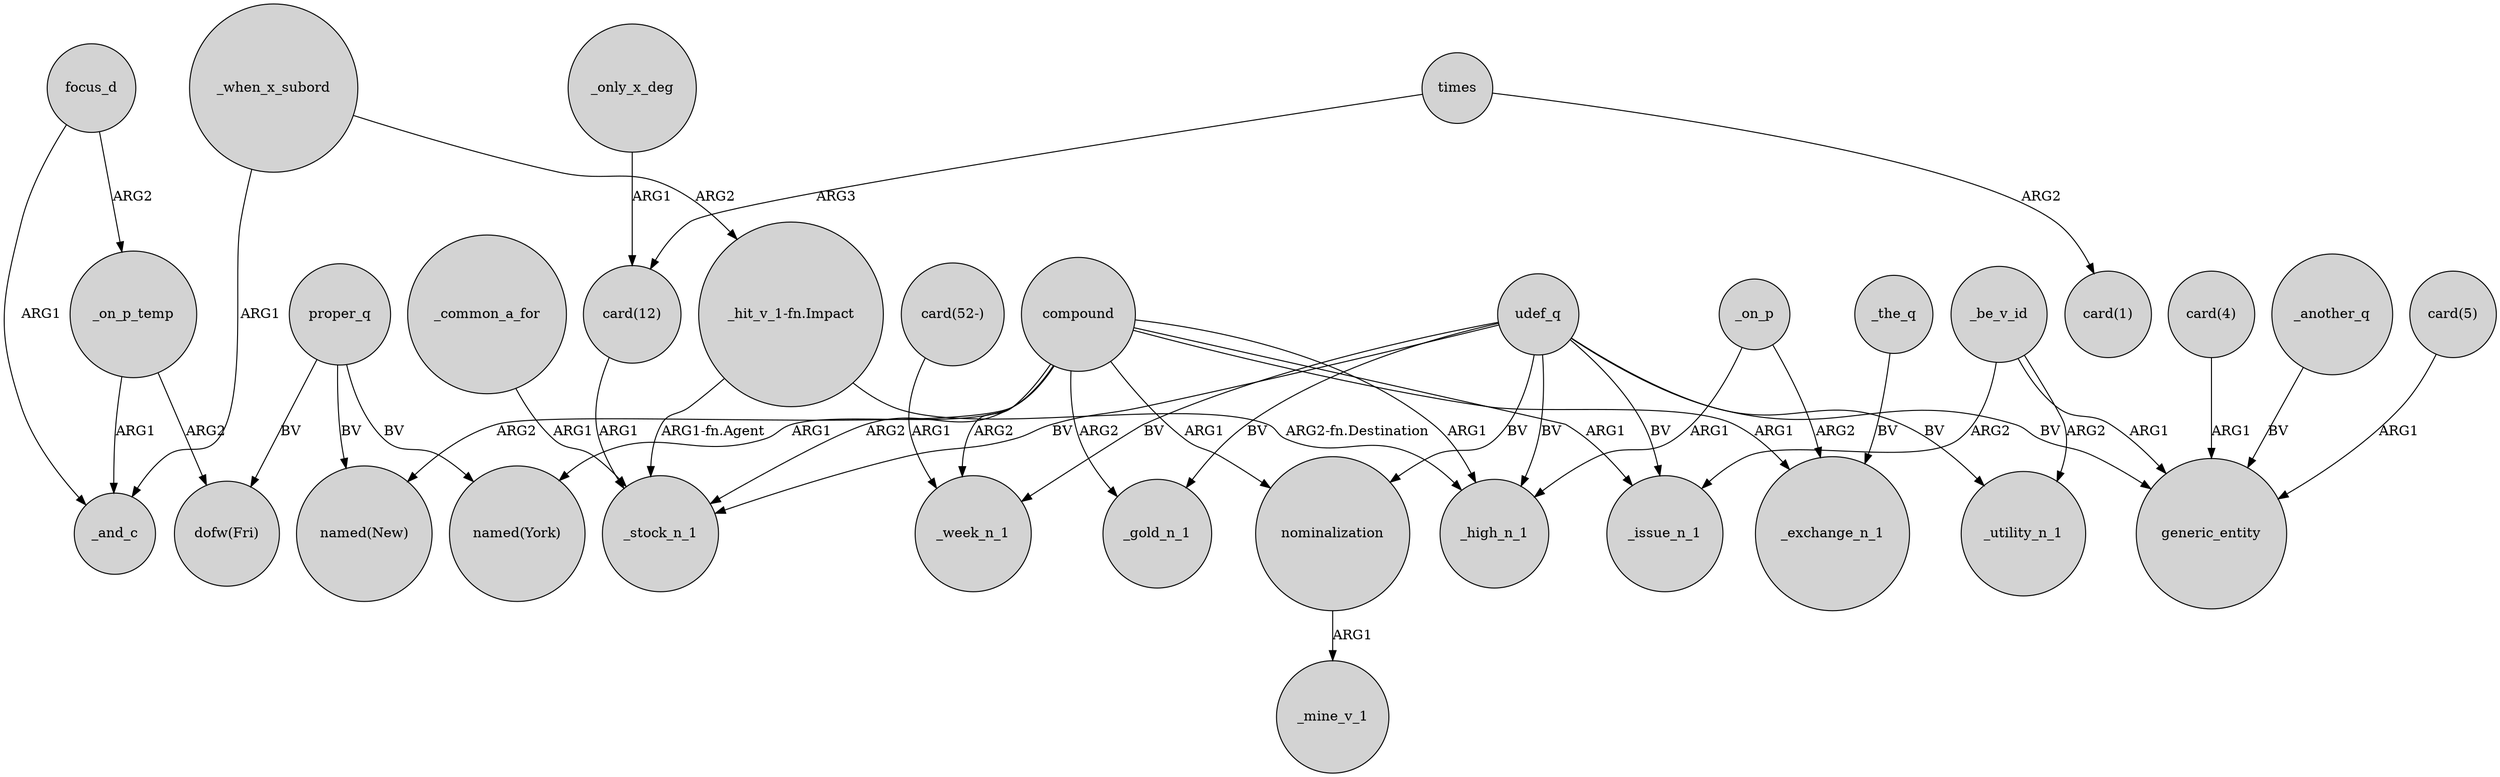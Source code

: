 digraph {
	node [shape=circle style=filled]
	proper_q -> "dofw(Fri)" [label=BV]
	compound -> _week_n_1 [label=ARG2]
	compound -> _high_n_1 [label=ARG1]
	compound -> "named(New)" [label=ARG2]
	udef_q -> generic_entity [label=BV]
	_on_p_temp -> _and_c [label=ARG1]
	proper_q -> "named(New)" [label=BV]
	"card(12)" -> _stock_n_1 [label=ARG1]
	"card(52-)" -> _week_n_1 [label=ARG1]
	nominalization -> _mine_v_1 [label=ARG1]
	"card(4)" -> generic_entity [label=ARG1]
	udef_q -> _utility_n_1 [label=BV]
	compound -> _gold_n_1 [label=ARG2]
	_be_v_id -> generic_entity [label=ARG1]
	focus_d -> _on_p_temp [label=ARG2]
	_another_q -> generic_entity [label=BV]
	compound -> _stock_n_1 [label=ARG2]
	udef_q -> _high_n_1 [label=BV]
	_when_x_subord -> "_hit_v_1-fn.Impact" [label=ARG2]
	"_hit_v_1-fn.Impact" -> _stock_n_1 [label="ARG1-fn.Agent"]
	udef_q -> _stock_n_1 [label=BV]
	compound -> "named(York)" [label=ARG1]
	"card(5)" -> generic_entity [label=ARG1]
	_on_p_temp -> "dofw(Fri)" [label=ARG2]
	_only_x_deg -> "card(12)" [label=ARG1]
	times -> "card(1)" [label=ARG2]
	_when_x_subord -> _and_c [label=ARG1]
	udef_q -> _week_n_1 [label=BV]
	compound -> _exchange_n_1 [label=ARG1]
	"_hit_v_1-fn.Impact" -> _high_n_1 [label="ARG2-fn.Destination"]
	udef_q -> _gold_n_1 [label=BV]
	focus_d -> _and_c [label=ARG1]
	_be_v_id -> _issue_n_1 [label=ARG2]
	udef_q -> _issue_n_1 [label=BV]
	udef_q -> nominalization [label=BV]
	compound -> _issue_n_1 [label=ARG1]
	_common_a_for -> _stock_n_1 [label=ARG1]
	_on_p -> _exchange_n_1 [label=ARG2]
	_on_p -> _high_n_1 [label=ARG1]
	proper_q -> "named(York)" [label=BV]
	_be_v_id -> _utility_n_1 [label=ARG2]
	times -> "card(12)" [label=ARG3]
	compound -> nominalization [label=ARG1]
	_the_q -> _exchange_n_1 [label=BV]
}
